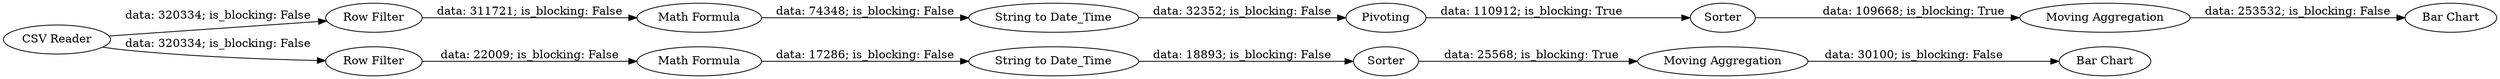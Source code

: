 digraph {
	"1590874760787279962_106" [label="CSV Reader"]
	"1590874760787279962_112" [label=Pivoting]
	"1590874760787279962_109" [label=Sorter]
	"1590874760787279962_114" [label="Math Formula"]
	"1590874760787279962_115" [label="String to Date_Time"]
	"1590874760787279962_113" [label="Row Filter"]
	"1590874760787279962_117" [label="Moving Aggregation"]
	"1590874760787279962_108" [label="Moving Aggregation"]
	"1590874760787279962_111" [label="String to Date_Time"]
	"1590874760787279962_116" [label=Sorter]
	"1590874760787279962_107" [label="Row Filter"]
	"1590874760787279962_118" [label="Bar Chart"]
	"1590874760787279962_110" [label="Math Formula"]
	"1590874760787279962_103" [label="Bar Chart"]
	"1590874760787279962_110" -> "1590874760787279962_111" [label="data: 17286; is_blocking: False"]
	"1590874760787279962_108" -> "1590874760787279962_103" [label="data: 30100; is_blocking: False"]
	"1590874760787279962_107" -> "1590874760787279962_110" [label="data: 22009; is_blocking: False"]
	"1590874760787279962_112" -> "1590874760787279962_116" [label="data: 110912; is_blocking: True"]
	"1590874760787279962_109" -> "1590874760787279962_108" [label="data: 25568; is_blocking: True"]
	"1590874760787279962_106" -> "1590874760787279962_113" [label="data: 320334; is_blocking: False"]
	"1590874760787279962_111" -> "1590874760787279962_109" [label="data: 18893; is_blocking: False"]
	"1590874760787279962_117" -> "1590874760787279962_118" [label="data: 253532; is_blocking: False"]
	"1590874760787279962_115" -> "1590874760787279962_112" [label="data: 32352; is_blocking: False"]
	"1590874760787279962_113" -> "1590874760787279962_114" [label="data: 311721; is_blocking: False"]
	"1590874760787279962_114" -> "1590874760787279962_115" [label="data: 74348; is_blocking: False"]
	"1590874760787279962_116" -> "1590874760787279962_117" [label="data: 109668; is_blocking: True"]
	"1590874760787279962_106" -> "1590874760787279962_107" [label="data: 320334; is_blocking: False"]
	rankdir=LR
}
